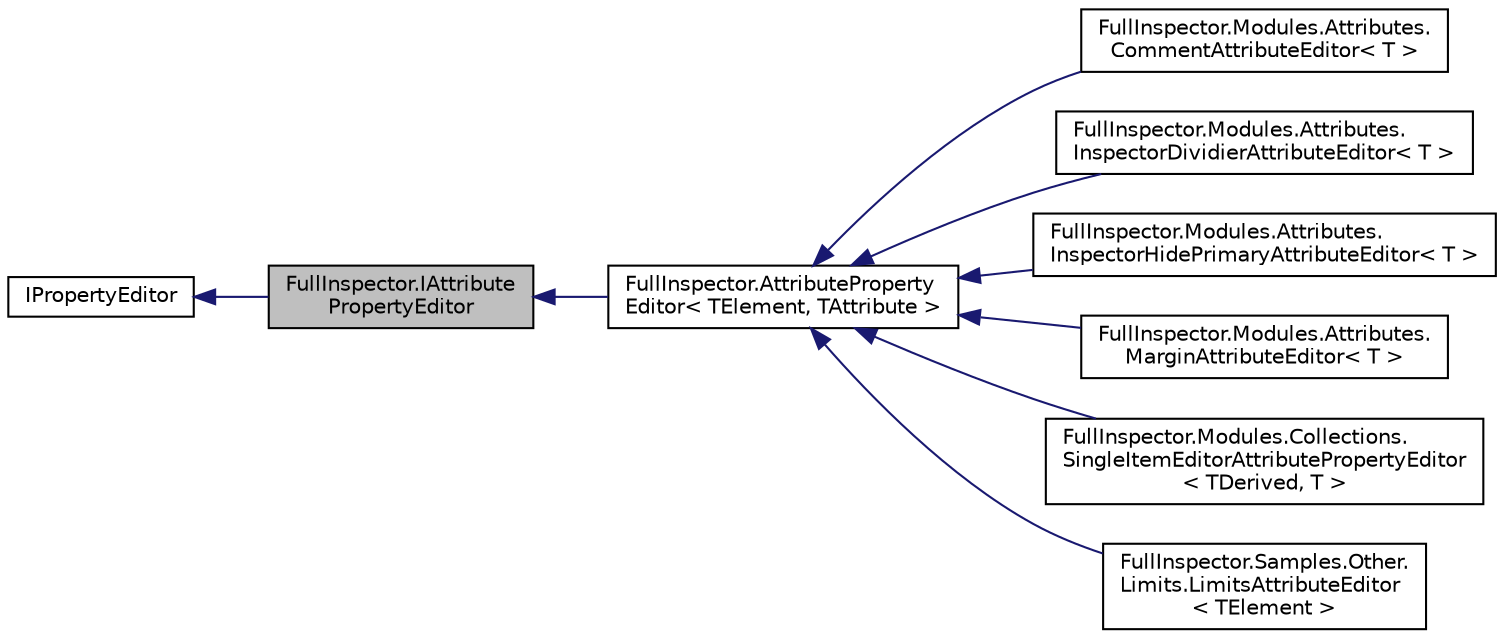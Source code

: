 digraph "FullInspector.IAttributePropertyEditor"
{
  edge [fontname="Helvetica",fontsize="10",labelfontname="Helvetica",labelfontsize="10"];
  node [fontname="Helvetica",fontsize="10",shape=record];
  rankdir="LR";
  Node1 [label="FullInspector.IAttribute\lPropertyEditor",height=0.2,width=0.4,color="black", fillcolor="grey75", style="filled" fontcolor="black"];
  Node2 -> Node1 [dir="back",color="midnightblue",fontsize="10",style="solid",fontname="Helvetica"];
  Node2 [label="IPropertyEditor",height=0.2,width=0.4,color="black", fillcolor="white", style="filled",URL="$interface_full_inspector_1_1_i_property_editor.html",tooltip="Marks an object as a property editor. "];
  Node1 -> Node3 [dir="back",color="midnightblue",fontsize="10",style="solid",fontname="Helvetica"];
  Node3 [label="FullInspector.AttributeProperty\lEditor\< TElement, TAttribute \>",height=0.2,width=0.4,color="black", fillcolor="white", style="filled",URL="$class_full_inspector_1_1_attribute_property_editor_3_01_t_element_00_01_t_attribute_01_4.html",tooltip="A property editor is the core editing abstraction used within FI. This allows for overriding of the d..."];
  Node3 -> Node4 [dir="back",color="midnightblue",fontsize="10",style="solid",fontname="Helvetica"];
  Node4 [label="FullInspector.Modules.Attributes.\lCommentAttributeEditor\< T \>",height=0.2,width=0.4,color="black", fillcolor="white", style="filled",URL="$class_full_inspector_1_1_modules_1_1_attributes_1_1_comment_attribute_editor_3_01_t_01_4.html"];
  Node3 -> Node5 [dir="back",color="midnightblue",fontsize="10",style="solid",fontname="Helvetica"];
  Node5 [label="FullInspector.Modules.Attributes.\lInspectorDividierAttributeEditor\< T \>",height=0.2,width=0.4,color="black", fillcolor="white", style="filled",URL="$class_full_inspector_1_1_modules_1_1_attributes_1_1_inspector_dividier_attribute_editor_3_01_t_01_4.html"];
  Node3 -> Node6 [dir="back",color="midnightblue",fontsize="10",style="solid",fontname="Helvetica"];
  Node6 [label="FullInspector.Modules.Attributes.\lInspectorHidePrimaryAttributeEditor\< T \>",height=0.2,width=0.4,color="black", fillcolor="white", style="filled",URL="$class_full_inspector_1_1_modules_1_1_attributes_1_1_inspector_hide_primary_attribute_editor_3_01_t_01_4.html"];
  Node3 -> Node7 [dir="back",color="midnightblue",fontsize="10",style="solid",fontname="Helvetica"];
  Node7 [label="FullInspector.Modules.Attributes.\lMarginAttributeEditor\< T \>",height=0.2,width=0.4,color="black", fillcolor="white", style="filled",URL="$class_full_inspector_1_1_modules_1_1_attributes_1_1_margin_attribute_editor_3_01_t_01_4.html"];
  Node3 -> Node8 [dir="back",color="midnightblue",fontsize="10",style="solid",fontname="Helvetica"];
  Node8 [label="FullInspector.Modules.Collections.\lSingleItemEditorAttributePropertyEditor\l\< TDerived, T \>",height=0.2,width=0.4,color="black", fillcolor="white", style="filled",URL="$class_full_inspector_1_1_modules_1_1_collections_1_1_single_item_editor_attribute_property_editor_3_01_t_derived_00_01_t_01_4.html",tooltip="Provides a relatively simple editor for IList{T} types that only views one element at a time..."];
  Node3 -> Node9 [dir="back",color="midnightblue",fontsize="10",style="solid",fontname="Helvetica"];
  Node9 [label="FullInspector.Samples.Other.\lLimits.LimitsAttributeEditor\l\< TElement \>",height=0.2,width=0.4,color="black", fillcolor="white", style="filled",URL="$class_full_inspector_1_1_samples_1_1_other_1_1_limits_1_1_limits_attribute_editor_3_01_t_element_01_4.html"];
}
